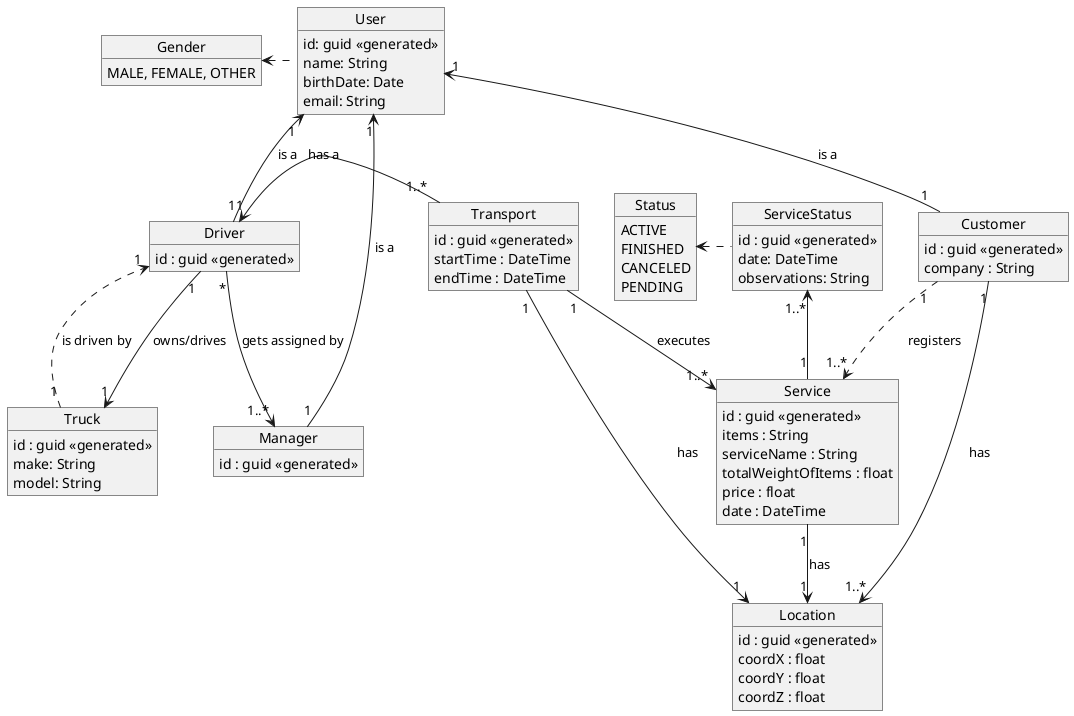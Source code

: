 @startuml ddd

top to bottom direction
object "Truck" as truck{
    id : guid <<generated>>
    make: String
    model: String
}
object "Driver" as driver{
    id : guid <<generated>>
}
object "Manager" as manager{
    id : guid <<generated>>
}
object "Service" as service{
    id : guid <<generated>>
    items : String
    serviceName : String
    totalWeightOfItems : float
    price : float
    date : DateTime
}
object "Customer" as client{
    id : guid <<generated>>
    company : String
}
object "Transport" as transport{
    id : guid <<generated>>
    startTime : DateTime
    endTime : DateTime
}
object "Location" as location{
    id : guid <<generated>>
    coordX : float 
    coordY : float
    coordZ : float
}
object "ServiceStatus" as serviceStatus{
    id : guid <<generated>>
    date: DateTime
    observations: String
}
object "User" as user {
    id: guid <<generated>>
    name: String
    birthDate: Date
    email: String
}
object "Status" as status {
    ACTIVE
    FINISHED
    CANCELED
    PENDING
}
object "Gender" as gender {
    MALE, FEMALE, OTHER
}

driver "1" --> "1" truck : "owns/drives"
truck "1" ..> "1" driver : "is driven by"
driver "*" --> "1..*" manager : "gets assigned by"
driver "1" <- "1..*" transport : "has a"
gender <. user

transport "1" --> "1" location : "has"
service "1" --> "1" location : "has"
client "1" ..> "1..*" service : "        registers"
client "1" -> "1..*" location : "has"
transport "1" --> "1..*" service  : "executes           "
status <. serviceStatus
serviceStatus "1..*" <-- "1" service


user "1" <-- "1" client : is a
user "1" <-- "1" driver : is a
user "1" <-- "1" manager : is a

@enduml